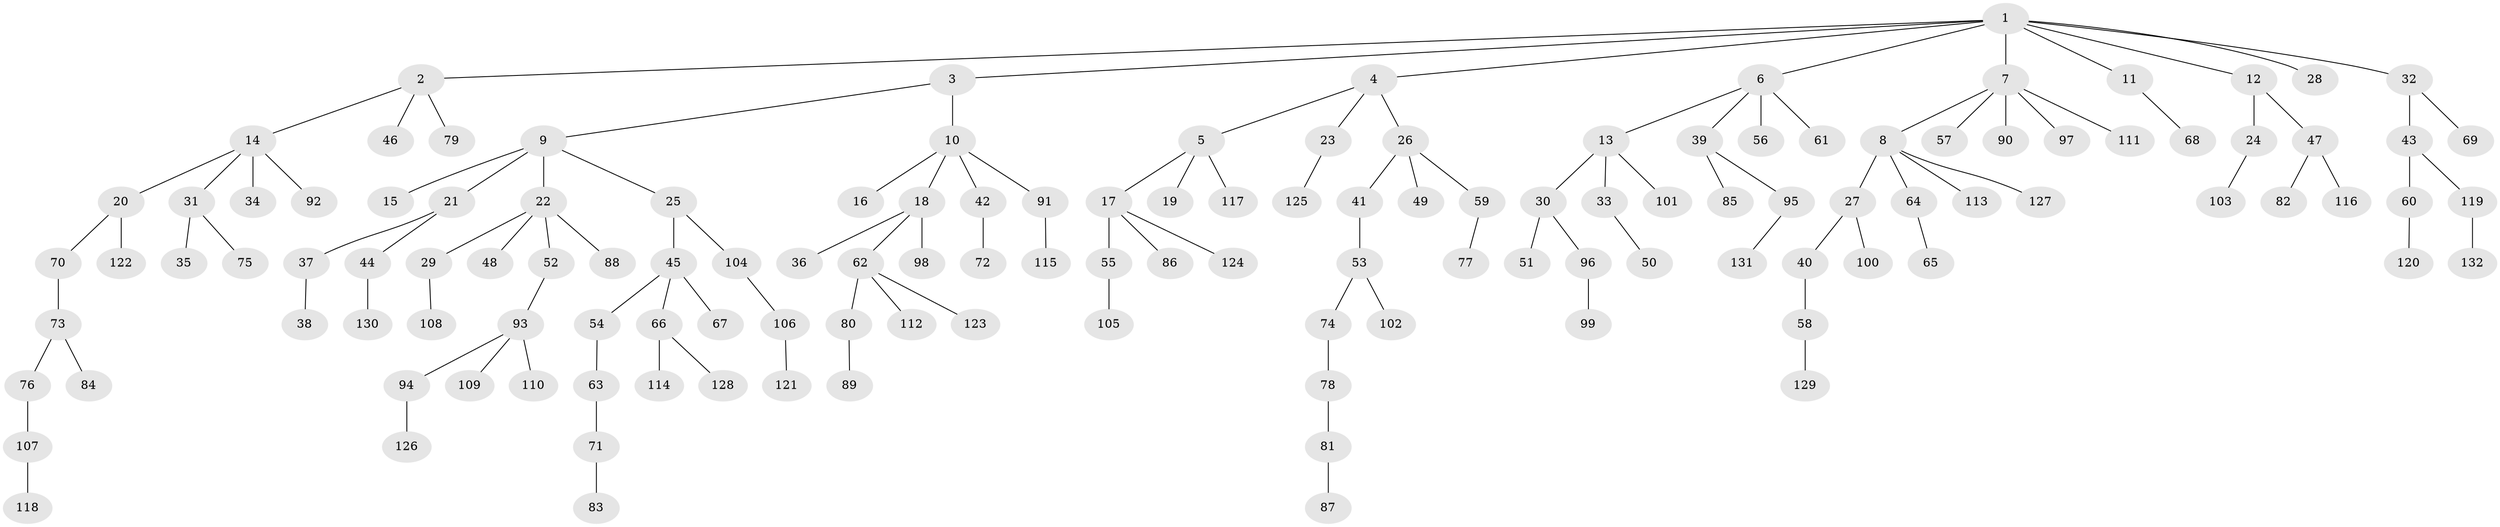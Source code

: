 // Generated by graph-tools (version 1.1) at 2025/50/03/09/25 03:50:20]
// undirected, 132 vertices, 131 edges
graph export_dot {
graph [start="1"]
  node [color=gray90,style=filled];
  1;
  2;
  3;
  4;
  5;
  6;
  7;
  8;
  9;
  10;
  11;
  12;
  13;
  14;
  15;
  16;
  17;
  18;
  19;
  20;
  21;
  22;
  23;
  24;
  25;
  26;
  27;
  28;
  29;
  30;
  31;
  32;
  33;
  34;
  35;
  36;
  37;
  38;
  39;
  40;
  41;
  42;
  43;
  44;
  45;
  46;
  47;
  48;
  49;
  50;
  51;
  52;
  53;
  54;
  55;
  56;
  57;
  58;
  59;
  60;
  61;
  62;
  63;
  64;
  65;
  66;
  67;
  68;
  69;
  70;
  71;
  72;
  73;
  74;
  75;
  76;
  77;
  78;
  79;
  80;
  81;
  82;
  83;
  84;
  85;
  86;
  87;
  88;
  89;
  90;
  91;
  92;
  93;
  94;
  95;
  96;
  97;
  98;
  99;
  100;
  101;
  102;
  103;
  104;
  105;
  106;
  107;
  108;
  109;
  110;
  111;
  112;
  113;
  114;
  115;
  116;
  117;
  118;
  119;
  120;
  121;
  122;
  123;
  124;
  125;
  126;
  127;
  128;
  129;
  130;
  131;
  132;
  1 -- 2;
  1 -- 3;
  1 -- 4;
  1 -- 6;
  1 -- 7;
  1 -- 11;
  1 -- 12;
  1 -- 28;
  1 -- 32;
  2 -- 14;
  2 -- 46;
  2 -- 79;
  3 -- 9;
  3 -- 10;
  4 -- 5;
  4 -- 23;
  4 -- 26;
  5 -- 17;
  5 -- 19;
  5 -- 117;
  6 -- 13;
  6 -- 39;
  6 -- 56;
  6 -- 61;
  7 -- 8;
  7 -- 57;
  7 -- 90;
  7 -- 97;
  7 -- 111;
  8 -- 27;
  8 -- 64;
  8 -- 113;
  8 -- 127;
  9 -- 15;
  9 -- 21;
  9 -- 22;
  9 -- 25;
  10 -- 16;
  10 -- 18;
  10 -- 42;
  10 -- 91;
  11 -- 68;
  12 -- 24;
  12 -- 47;
  13 -- 30;
  13 -- 33;
  13 -- 101;
  14 -- 20;
  14 -- 31;
  14 -- 34;
  14 -- 92;
  17 -- 55;
  17 -- 86;
  17 -- 124;
  18 -- 36;
  18 -- 62;
  18 -- 98;
  20 -- 70;
  20 -- 122;
  21 -- 37;
  21 -- 44;
  22 -- 29;
  22 -- 48;
  22 -- 52;
  22 -- 88;
  23 -- 125;
  24 -- 103;
  25 -- 45;
  25 -- 104;
  26 -- 41;
  26 -- 49;
  26 -- 59;
  27 -- 40;
  27 -- 100;
  29 -- 108;
  30 -- 51;
  30 -- 96;
  31 -- 35;
  31 -- 75;
  32 -- 43;
  32 -- 69;
  33 -- 50;
  37 -- 38;
  39 -- 85;
  39 -- 95;
  40 -- 58;
  41 -- 53;
  42 -- 72;
  43 -- 60;
  43 -- 119;
  44 -- 130;
  45 -- 54;
  45 -- 66;
  45 -- 67;
  47 -- 82;
  47 -- 116;
  52 -- 93;
  53 -- 74;
  53 -- 102;
  54 -- 63;
  55 -- 105;
  58 -- 129;
  59 -- 77;
  60 -- 120;
  62 -- 80;
  62 -- 112;
  62 -- 123;
  63 -- 71;
  64 -- 65;
  66 -- 114;
  66 -- 128;
  70 -- 73;
  71 -- 83;
  73 -- 76;
  73 -- 84;
  74 -- 78;
  76 -- 107;
  78 -- 81;
  80 -- 89;
  81 -- 87;
  91 -- 115;
  93 -- 94;
  93 -- 109;
  93 -- 110;
  94 -- 126;
  95 -- 131;
  96 -- 99;
  104 -- 106;
  106 -- 121;
  107 -- 118;
  119 -- 132;
}
